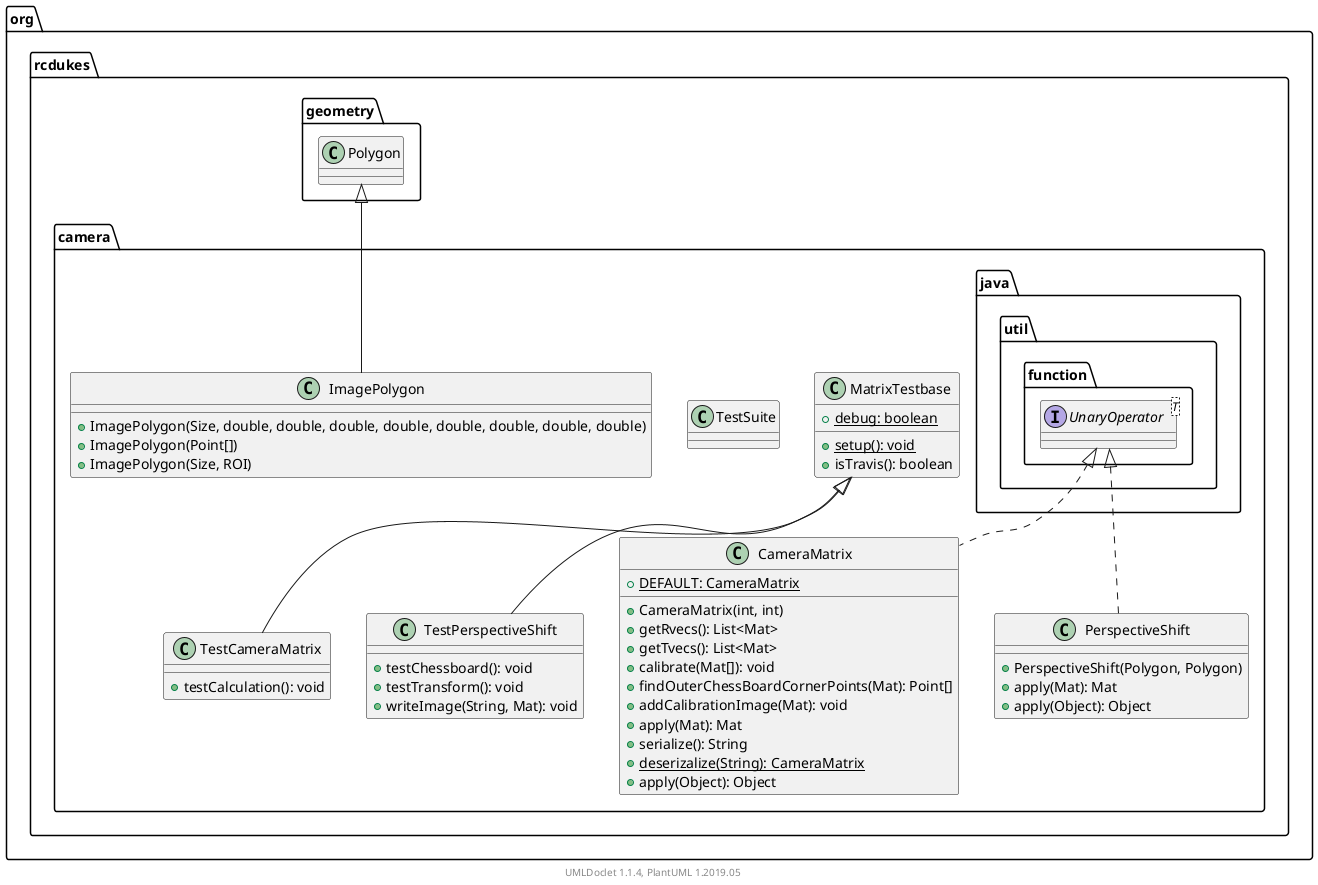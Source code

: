 @startuml

    namespace org.rcdukes.camera {

        class TestCameraMatrix [[TestCameraMatrix.html]] {
            +testCalculation(): void
        }

        class MatrixTestbase [[MatrixTestbase.html]] {
            {static} +debug: boolean
            {static} +setup(): void
            +isTravis(): boolean
        }

        class TestSuite [[TestSuite.html]] {
        }

        class TestPerspectiveShift [[TestPerspectiveShift.html]] {
            +testChessboard(): void
            +testTransform(): void
            +writeImage(String, Mat): void
        }

        class ImagePolygon [[ImagePolygon.html]] {
            +ImagePolygon(Size, double, double, double, double, double, double, double, double)
            +ImagePolygon(Point[])
            +ImagePolygon(Size, ROI)
        }

        class CameraMatrix [[CameraMatrix.html]] {
            {static} +DEFAULT: CameraMatrix
            +CameraMatrix(int, int)
            +getRvecs(): List<Mat>
            +getTvecs(): List<Mat>
            +calibrate(Mat[]): void
            +findOuterChessBoardCornerPoints(Mat): Point[]
            +addCalibrationImage(Mat): void
            +apply(Mat): Mat
            +serialize(): String
            {static} +deserizalize(String): CameraMatrix
            +apply(Object): Object
        }

        class PerspectiveShift [[PerspectiveShift.html]] {
            +PerspectiveShift(Polygon, Polygon)
            +apply(Mat): Mat
            +apply(Object): Object
        }

        MatrixTestbase <|-- TestCameraMatrix

        MatrixTestbase <|-- TestPerspectiveShift

        class org.rcdukes.geometry.Polygon
        org.rcdukes.geometry.Polygon <|-- ImagePolygon

        interface java.util.function.UnaryOperator<T>
        java.util.function.UnaryOperator <|.. CameraMatrix

        java.util.function.UnaryOperator <|.. PerspectiveShift

    }


    center footer UMLDoclet 1.1.4, PlantUML 1.2019.05
@enduml

